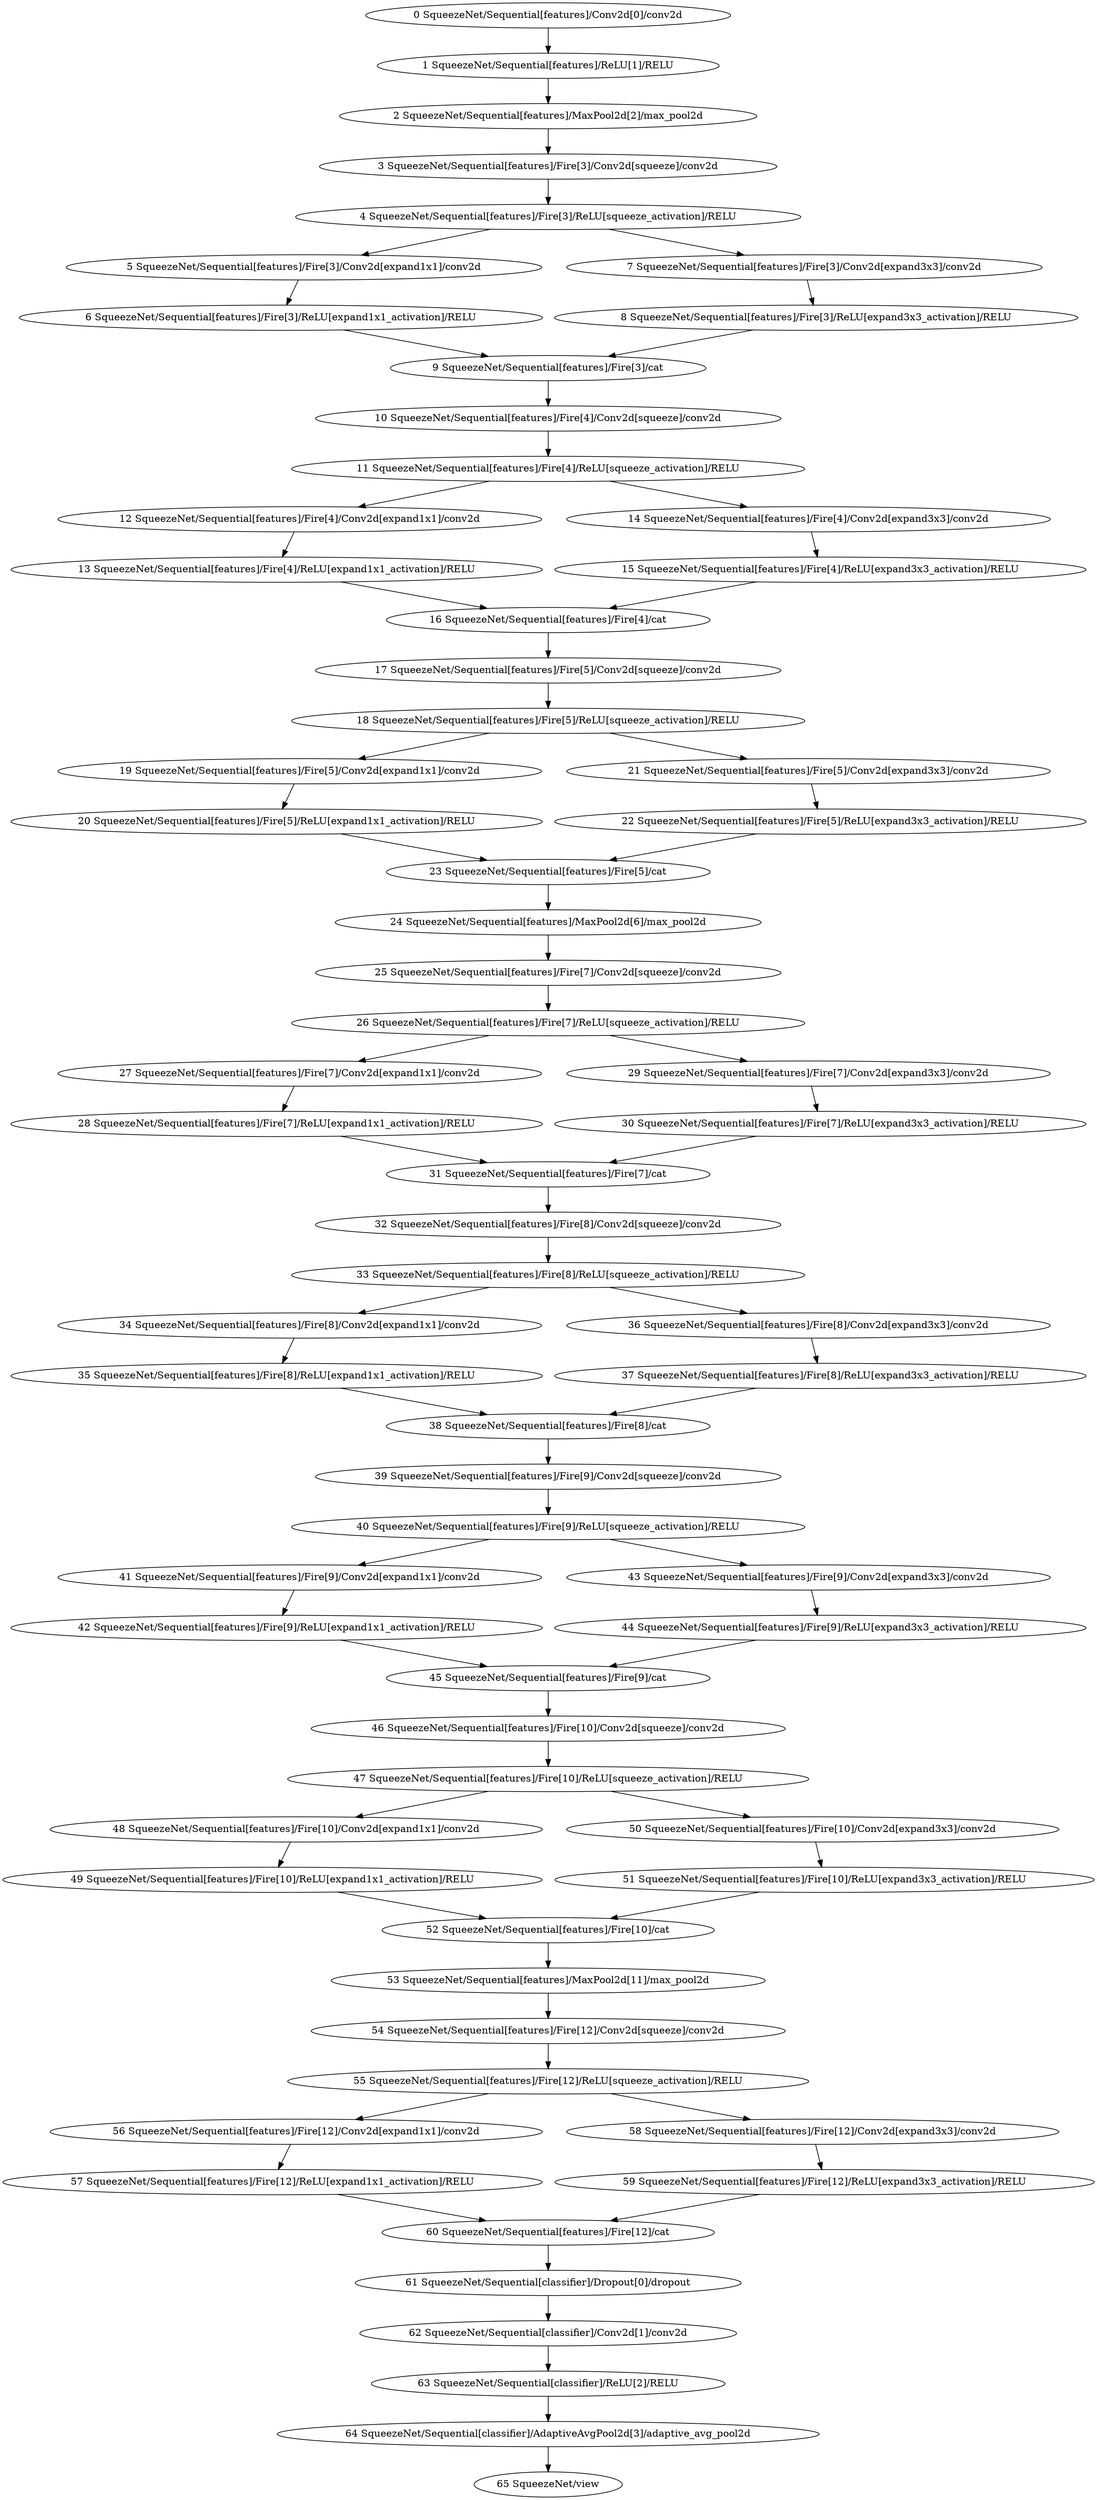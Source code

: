 strict digraph  {
"0 SqueezeNet/Sequential[features]/Conv2d[0]/conv2d" [id=0, scope="SqueezeNet/Sequential[features]/Conv2d[0]", type=conv2d];
"1 SqueezeNet/Sequential[features]/ReLU[1]/RELU" [id=1, scope="SqueezeNet/Sequential[features]/ReLU[1]", type=RELU];
"2 SqueezeNet/Sequential[features]/MaxPool2d[2]/max_pool2d" [id=2, scope="SqueezeNet/Sequential[features]/MaxPool2d[2]", type=max_pool2d];
"3 SqueezeNet/Sequential[features]/Fire[3]/Conv2d[squeeze]/conv2d" [id=3, scope="SqueezeNet/Sequential[features]/Fire[3]/Conv2d[squeeze]", type=conv2d];
"4 SqueezeNet/Sequential[features]/Fire[3]/ReLU[squeeze_activation]/RELU" [id=4, scope="SqueezeNet/Sequential[features]/Fire[3]/ReLU[squeeze_activation]", type=RELU];
"5 SqueezeNet/Sequential[features]/Fire[3]/Conv2d[expand1x1]/conv2d" [id=5, scope="SqueezeNet/Sequential[features]/Fire[3]/Conv2d[expand1x1]", type=conv2d];
"6 SqueezeNet/Sequential[features]/Fire[3]/ReLU[expand1x1_activation]/RELU" [id=6, scope="SqueezeNet/Sequential[features]/Fire[3]/ReLU[expand1x1_activation]", type=RELU];
"7 SqueezeNet/Sequential[features]/Fire[3]/Conv2d[expand3x3]/conv2d" [id=7, scope="SqueezeNet/Sequential[features]/Fire[3]/Conv2d[expand3x3]", type=conv2d];
"8 SqueezeNet/Sequential[features]/Fire[3]/ReLU[expand3x3_activation]/RELU" [id=8, scope="SqueezeNet/Sequential[features]/Fire[3]/ReLU[expand3x3_activation]", type=RELU];
"9 SqueezeNet/Sequential[features]/Fire[3]/cat" [id=9, scope="SqueezeNet/Sequential[features]/Fire[3]", type=cat];
"10 SqueezeNet/Sequential[features]/Fire[4]/Conv2d[squeeze]/conv2d" [id=10, scope="SqueezeNet/Sequential[features]/Fire[4]/Conv2d[squeeze]", type=conv2d];
"11 SqueezeNet/Sequential[features]/Fire[4]/ReLU[squeeze_activation]/RELU" [id=11, scope="SqueezeNet/Sequential[features]/Fire[4]/ReLU[squeeze_activation]", type=RELU];
"12 SqueezeNet/Sequential[features]/Fire[4]/Conv2d[expand1x1]/conv2d" [id=12, scope="SqueezeNet/Sequential[features]/Fire[4]/Conv2d[expand1x1]", type=conv2d];
"13 SqueezeNet/Sequential[features]/Fire[4]/ReLU[expand1x1_activation]/RELU" [id=13, scope="SqueezeNet/Sequential[features]/Fire[4]/ReLU[expand1x1_activation]", type=RELU];
"14 SqueezeNet/Sequential[features]/Fire[4]/Conv2d[expand3x3]/conv2d" [id=14, scope="SqueezeNet/Sequential[features]/Fire[4]/Conv2d[expand3x3]", type=conv2d];
"15 SqueezeNet/Sequential[features]/Fire[4]/ReLU[expand3x3_activation]/RELU" [id=15, scope="SqueezeNet/Sequential[features]/Fire[4]/ReLU[expand3x3_activation]", type=RELU];
"16 SqueezeNet/Sequential[features]/Fire[4]/cat" [id=16, scope="SqueezeNet/Sequential[features]/Fire[4]", type=cat];
"17 SqueezeNet/Sequential[features]/Fire[5]/Conv2d[squeeze]/conv2d" [id=17, scope="SqueezeNet/Sequential[features]/Fire[5]/Conv2d[squeeze]", type=conv2d];
"18 SqueezeNet/Sequential[features]/Fire[5]/ReLU[squeeze_activation]/RELU" [id=18, scope="SqueezeNet/Sequential[features]/Fire[5]/ReLU[squeeze_activation]", type=RELU];
"19 SqueezeNet/Sequential[features]/Fire[5]/Conv2d[expand1x1]/conv2d" [id=19, scope="SqueezeNet/Sequential[features]/Fire[5]/Conv2d[expand1x1]", type=conv2d];
"20 SqueezeNet/Sequential[features]/Fire[5]/ReLU[expand1x1_activation]/RELU" [id=20, scope="SqueezeNet/Sequential[features]/Fire[5]/ReLU[expand1x1_activation]", type=RELU];
"21 SqueezeNet/Sequential[features]/Fire[5]/Conv2d[expand3x3]/conv2d" [id=21, scope="SqueezeNet/Sequential[features]/Fire[5]/Conv2d[expand3x3]", type=conv2d];
"22 SqueezeNet/Sequential[features]/Fire[5]/ReLU[expand3x3_activation]/RELU" [id=22, scope="SqueezeNet/Sequential[features]/Fire[5]/ReLU[expand3x3_activation]", type=RELU];
"23 SqueezeNet/Sequential[features]/Fire[5]/cat" [id=23, scope="SqueezeNet/Sequential[features]/Fire[5]", type=cat];
"24 SqueezeNet/Sequential[features]/MaxPool2d[6]/max_pool2d" [id=24, scope="SqueezeNet/Sequential[features]/MaxPool2d[6]", type=max_pool2d];
"25 SqueezeNet/Sequential[features]/Fire[7]/Conv2d[squeeze]/conv2d" [id=25, scope="SqueezeNet/Sequential[features]/Fire[7]/Conv2d[squeeze]", type=conv2d];
"26 SqueezeNet/Sequential[features]/Fire[7]/ReLU[squeeze_activation]/RELU" [id=26, scope="SqueezeNet/Sequential[features]/Fire[7]/ReLU[squeeze_activation]", type=RELU];
"27 SqueezeNet/Sequential[features]/Fire[7]/Conv2d[expand1x1]/conv2d" [id=27, scope="SqueezeNet/Sequential[features]/Fire[7]/Conv2d[expand1x1]", type=conv2d];
"28 SqueezeNet/Sequential[features]/Fire[7]/ReLU[expand1x1_activation]/RELU" [id=28, scope="SqueezeNet/Sequential[features]/Fire[7]/ReLU[expand1x1_activation]", type=RELU];
"29 SqueezeNet/Sequential[features]/Fire[7]/Conv2d[expand3x3]/conv2d" [id=29, scope="SqueezeNet/Sequential[features]/Fire[7]/Conv2d[expand3x3]", type=conv2d];
"30 SqueezeNet/Sequential[features]/Fire[7]/ReLU[expand3x3_activation]/RELU" [id=30, scope="SqueezeNet/Sequential[features]/Fire[7]/ReLU[expand3x3_activation]", type=RELU];
"31 SqueezeNet/Sequential[features]/Fire[7]/cat" [id=31, scope="SqueezeNet/Sequential[features]/Fire[7]", type=cat];
"32 SqueezeNet/Sequential[features]/Fire[8]/Conv2d[squeeze]/conv2d" [id=32, scope="SqueezeNet/Sequential[features]/Fire[8]/Conv2d[squeeze]", type=conv2d];
"33 SqueezeNet/Sequential[features]/Fire[8]/ReLU[squeeze_activation]/RELU" [id=33, scope="SqueezeNet/Sequential[features]/Fire[8]/ReLU[squeeze_activation]", type=RELU];
"34 SqueezeNet/Sequential[features]/Fire[8]/Conv2d[expand1x1]/conv2d" [id=34, scope="SqueezeNet/Sequential[features]/Fire[8]/Conv2d[expand1x1]", type=conv2d];
"35 SqueezeNet/Sequential[features]/Fire[8]/ReLU[expand1x1_activation]/RELU" [id=35, scope="SqueezeNet/Sequential[features]/Fire[8]/ReLU[expand1x1_activation]", type=RELU];
"36 SqueezeNet/Sequential[features]/Fire[8]/Conv2d[expand3x3]/conv2d" [id=36, scope="SqueezeNet/Sequential[features]/Fire[8]/Conv2d[expand3x3]", type=conv2d];
"37 SqueezeNet/Sequential[features]/Fire[8]/ReLU[expand3x3_activation]/RELU" [id=37, scope="SqueezeNet/Sequential[features]/Fire[8]/ReLU[expand3x3_activation]", type=RELU];
"38 SqueezeNet/Sequential[features]/Fire[8]/cat" [id=38, scope="SqueezeNet/Sequential[features]/Fire[8]", type=cat];
"39 SqueezeNet/Sequential[features]/Fire[9]/Conv2d[squeeze]/conv2d" [id=39, scope="SqueezeNet/Sequential[features]/Fire[9]/Conv2d[squeeze]", type=conv2d];
"40 SqueezeNet/Sequential[features]/Fire[9]/ReLU[squeeze_activation]/RELU" [id=40, scope="SqueezeNet/Sequential[features]/Fire[9]/ReLU[squeeze_activation]", type=RELU];
"41 SqueezeNet/Sequential[features]/Fire[9]/Conv2d[expand1x1]/conv2d" [id=41, scope="SqueezeNet/Sequential[features]/Fire[9]/Conv2d[expand1x1]", type=conv2d];
"42 SqueezeNet/Sequential[features]/Fire[9]/ReLU[expand1x1_activation]/RELU" [id=42, scope="SqueezeNet/Sequential[features]/Fire[9]/ReLU[expand1x1_activation]", type=RELU];
"43 SqueezeNet/Sequential[features]/Fire[9]/Conv2d[expand3x3]/conv2d" [id=43, scope="SqueezeNet/Sequential[features]/Fire[9]/Conv2d[expand3x3]", type=conv2d];
"44 SqueezeNet/Sequential[features]/Fire[9]/ReLU[expand3x3_activation]/RELU" [id=44, scope="SqueezeNet/Sequential[features]/Fire[9]/ReLU[expand3x3_activation]", type=RELU];
"45 SqueezeNet/Sequential[features]/Fire[9]/cat" [id=45, scope="SqueezeNet/Sequential[features]/Fire[9]", type=cat];
"46 SqueezeNet/Sequential[features]/Fire[10]/Conv2d[squeeze]/conv2d" [id=46, scope="SqueezeNet/Sequential[features]/Fire[10]/Conv2d[squeeze]", type=conv2d];
"47 SqueezeNet/Sequential[features]/Fire[10]/ReLU[squeeze_activation]/RELU" [id=47, scope="SqueezeNet/Sequential[features]/Fire[10]/ReLU[squeeze_activation]", type=RELU];
"48 SqueezeNet/Sequential[features]/Fire[10]/Conv2d[expand1x1]/conv2d" [id=48, scope="SqueezeNet/Sequential[features]/Fire[10]/Conv2d[expand1x1]", type=conv2d];
"49 SqueezeNet/Sequential[features]/Fire[10]/ReLU[expand1x1_activation]/RELU" [id=49, scope="SqueezeNet/Sequential[features]/Fire[10]/ReLU[expand1x1_activation]", type=RELU];
"50 SqueezeNet/Sequential[features]/Fire[10]/Conv2d[expand3x3]/conv2d" [id=50, scope="SqueezeNet/Sequential[features]/Fire[10]/Conv2d[expand3x3]", type=conv2d];
"51 SqueezeNet/Sequential[features]/Fire[10]/ReLU[expand3x3_activation]/RELU" [id=51, scope="SqueezeNet/Sequential[features]/Fire[10]/ReLU[expand3x3_activation]", type=RELU];
"52 SqueezeNet/Sequential[features]/Fire[10]/cat" [id=52, scope="SqueezeNet/Sequential[features]/Fire[10]", type=cat];
"53 SqueezeNet/Sequential[features]/MaxPool2d[11]/max_pool2d" [id=53, scope="SqueezeNet/Sequential[features]/MaxPool2d[11]", type=max_pool2d];
"54 SqueezeNet/Sequential[features]/Fire[12]/Conv2d[squeeze]/conv2d" [id=54, scope="SqueezeNet/Sequential[features]/Fire[12]/Conv2d[squeeze]", type=conv2d];
"55 SqueezeNet/Sequential[features]/Fire[12]/ReLU[squeeze_activation]/RELU" [id=55, scope="SqueezeNet/Sequential[features]/Fire[12]/ReLU[squeeze_activation]", type=RELU];
"56 SqueezeNet/Sequential[features]/Fire[12]/Conv2d[expand1x1]/conv2d" [id=56, scope="SqueezeNet/Sequential[features]/Fire[12]/Conv2d[expand1x1]", type=conv2d];
"57 SqueezeNet/Sequential[features]/Fire[12]/ReLU[expand1x1_activation]/RELU" [id=57, scope="SqueezeNet/Sequential[features]/Fire[12]/ReLU[expand1x1_activation]", type=RELU];
"58 SqueezeNet/Sequential[features]/Fire[12]/Conv2d[expand3x3]/conv2d" [id=58, scope="SqueezeNet/Sequential[features]/Fire[12]/Conv2d[expand3x3]", type=conv2d];
"59 SqueezeNet/Sequential[features]/Fire[12]/ReLU[expand3x3_activation]/RELU" [id=59, scope="SqueezeNet/Sequential[features]/Fire[12]/ReLU[expand3x3_activation]", type=RELU];
"60 SqueezeNet/Sequential[features]/Fire[12]/cat" [id=60, scope="SqueezeNet/Sequential[features]/Fire[12]", type=cat];
"61 SqueezeNet/Sequential[classifier]/Dropout[0]/dropout" [id=61, scope="SqueezeNet/Sequential[classifier]/Dropout[0]", type=dropout];
"62 SqueezeNet/Sequential[classifier]/Conv2d[1]/conv2d" [id=62, scope="SqueezeNet/Sequential[classifier]/Conv2d[1]", type=conv2d];
"63 SqueezeNet/Sequential[classifier]/ReLU[2]/RELU" [id=63, scope="SqueezeNet/Sequential[classifier]/ReLU[2]", type=RELU];
"64 SqueezeNet/Sequential[classifier]/AdaptiveAvgPool2d[3]/adaptive_avg_pool2d" [id=64, scope="SqueezeNet/Sequential[classifier]/AdaptiveAvgPool2d[3]", type=adaptive_avg_pool2d];
"65 SqueezeNet/view" [id=65, scope=SqueezeNet, type=view];
"0 SqueezeNet/Sequential[features]/Conv2d[0]/conv2d" -> "1 SqueezeNet/Sequential[features]/ReLU[1]/RELU";
"1 SqueezeNet/Sequential[features]/ReLU[1]/RELU" -> "2 SqueezeNet/Sequential[features]/MaxPool2d[2]/max_pool2d";
"2 SqueezeNet/Sequential[features]/MaxPool2d[2]/max_pool2d" -> "3 SqueezeNet/Sequential[features]/Fire[3]/Conv2d[squeeze]/conv2d";
"3 SqueezeNet/Sequential[features]/Fire[3]/Conv2d[squeeze]/conv2d" -> "4 SqueezeNet/Sequential[features]/Fire[3]/ReLU[squeeze_activation]/RELU";
"4 SqueezeNet/Sequential[features]/Fire[3]/ReLU[squeeze_activation]/RELU" -> "5 SqueezeNet/Sequential[features]/Fire[3]/Conv2d[expand1x1]/conv2d";
"4 SqueezeNet/Sequential[features]/Fire[3]/ReLU[squeeze_activation]/RELU" -> "7 SqueezeNet/Sequential[features]/Fire[3]/Conv2d[expand3x3]/conv2d";
"5 SqueezeNet/Sequential[features]/Fire[3]/Conv2d[expand1x1]/conv2d" -> "6 SqueezeNet/Sequential[features]/Fire[3]/ReLU[expand1x1_activation]/RELU";
"6 SqueezeNet/Sequential[features]/Fire[3]/ReLU[expand1x1_activation]/RELU" -> "9 SqueezeNet/Sequential[features]/Fire[3]/cat";
"7 SqueezeNet/Sequential[features]/Fire[3]/Conv2d[expand3x3]/conv2d" -> "8 SqueezeNet/Sequential[features]/Fire[3]/ReLU[expand3x3_activation]/RELU";
"8 SqueezeNet/Sequential[features]/Fire[3]/ReLU[expand3x3_activation]/RELU" -> "9 SqueezeNet/Sequential[features]/Fire[3]/cat";
"9 SqueezeNet/Sequential[features]/Fire[3]/cat" -> "10 SqueezeNet/Sequential[features]/Fire[4]/Conv2d[squeeze]/conv2d";
"10 SqueezeNet/Sequential[features]/Fire[4]/Conv2d[squeeze]/conv2d" -> "11 SqueezeNet/Sequential[features]/Fire[4]/ReLU[squeeze_activation]/RELU";
"11 SqueezeNet/Sequential[features]/Fire[4]/ReLU[squeeze_activation]/RELU" -> "12 SqueezeNet/Sequential[features]/Fire[4]/Conv2d[expand1x1]/conv2d";
"11 SqueezeNet/Sequential[features]/Fire[4]/ReLU[squeeze_activation]/RELU" -> "14 SqueezeNet/Sequential[features]/Fire[4]/Conv2d[expand3x3]/conv2d";
"12 SqueezeNet/Sequential[features]/Fire[4]/Conv2d[expand1x1]/conv2d" -> "13 SqueezeNet/Sequential[features]/Fire[4]/ReLU[expand1x1_activation]/RELU";
"13 SqueezeNet/Sequential[features]/Fire[4]/ReLU[expand1x1_activation]/RELU" -> "16 SqueezeNet/Sequential[features]/Fire[4]/cat";
"14 SqueezeNet/Sequential[features]/Fire[4]/Conv2d[expand3x3]/conv2d" -> "15 SqueezeNet/Sequential[features]/Fire[4]/ReLU[expand3x3_activation]/RELU";
"15 SqueezeNet/Sequential[features]/Fire[4]/ReLU[expand3x3_activation]/RELU" -> "16 SqueezeNet/Sequential[features]/Fire[4]/cat";
"16 SqueezeNet/Sequential[features]/Fire[4]/cat" -> "17 SqueezeNet/Sequential[features]/Fire[5]/Conv2d[squeeze]/conv2d";
"17 SqueezeNet/Sequential[features]/Fire[5]/Conv2d[squeeze]/conv2d" -> "18 SqueezeNet/Sequential[features]/Fire[5]/ReLU[squeeze_activation]/RELU";
"18 SqueezeNet/Sequential[features]/Fire[5]/ReLU[squeeze_activation]/RELU" -> "19 SqueezeNet/Sequential[features]/Fire[5]/Conv2d[expand1x1]/conv2d";
"18 SqueezeNet/Sequential[features]/Fire[5]/ReLU[squeeze_activation]/RELU" -> "21 SqueezeNet/Sequential[features]/Fire[5]/Conv2d[expand3x3]/conv2d";
"19 SqueezeNet/Sequential[features]/Fire[5]/Conv2d[expand1x1]/conv2d" -> "20 SqueezeNet/Sequential[features]/Fire[5]/ReLU[expand1x1_activation]/RELU";
"20 SqueezeNet/Sequential[features]/Fire[5]/ReLU[expand1x1_activation]/RELU" -> "23 SqueezeNet/Sequential[features]/Fire[5]/cat";
"21 SqueezeNet/Sequential[features]/Fire[5]/Conv2d[expand3x3]/conv2d" -> "22 SqueezeNet/Sequential[features]/Fire[5]/ReLU[expand3x3_activation]/RELU";
"22 SqueezeNet/Sequential[features]/Fire[5]/ReLU[expand3x3_activation]/RELU" -> "23 SqueezeNet/Sequential[features]/Fire[5]/cat";
"23 SqueezeNet/Sequential[features]/Fire[5]/cat" -> "24 SqueezeNet/Sequential[features]/MaxPool2d[6]/max_pool2d";
"24 SqueezeNet/Sequential[features]/MaxPool2d[6]/max_pool2d" -> "25 SqueezeNet/Sequential[features]/Fire[7]/Conv2d[squeeze]/conv2d";
"25 SqueezeNet/Sequential[features]/Fire[7]/Conv2d[squeeze]/conv2d" -> "26 SqueezeNet/Sequential[features]/Fire[7]/ReLU[squeeze_activation]/RELU";
"26 SqueezeNet/Sequential[features]/Fire[7]/ReLU[squeeze_activation]/RELU" -> "27 SqueezeNet/Sequential[features]/Fire[7]/Conv2d[expand1x1]/conv2d";
"26 SqueezeNet/Sequential[features]/Fire[7]/ReLU[squeeze_activation]/RELU" -> "29 SqueezeNet/Sequential[features]/Fire[7]/Conv2d[expand3x3]/conv2d";
"27 SqueezeNet/Sequential[features]/Fire[7]/Conv2d[expand1x1]/conv2d" -> "28 SqueezeNet/Sequential[features]/Fire[7]/ReLU[expand1x1_activation]/RELU";
"28 SqueezeNet/Sequential[features]/Fire[7]/ReLU[expand1x1_activation]/RELU" -> "31 SqueezeNet/Sequential[features]/Fire[7]/cat";
"29 SqueezeNet/Sequential[features]/Fire[7]/Conv2d[expand3x3]/conv2d" -> "30 SqueezeNet/Sequential[features]/Fire[7]/ReLU[expand3x3_activation]/RELU";
"30 SqueezeNet/Sequential[features]/Fire[7]/ReLU[expand3x3_activation]/RELU" -> "31 SqueezeNet/Sequential[features]/Fire[7]/cat";
"31 SqueezeNet/Sequential[features]/Fire[7]/cat" -> "32 SqueezeNet/Sequential[features]/Fire[8]/Conv2d[squeeze]/conv2d";
"32 SqueezeNet/Sequential[features]/Fire[8]/Conv2d[squeeze]/conv2d" -> "33 SqueezeNet/Sequential[features]/Fire[8]/ReLU[squeeze_activation]/RELU";
"33 SqueezeNet/Sequential[features]/Fire[8]/ReLU[squeeze_activation]/RELU" -> "34 SqueezeNet/Sequential[features]/Fire[8]/Conv2d[expand1x1]/conv2d";
"33 SqueezeNet/Sequential[features]/Fire[8]/ReLU[squeeze_activation]/RELU" -> "36 SqueezeNet/Sequential[features]/Fire[8]/Conv2d[expand3x3]/conv2d";
"34 SqueezeNet/Sequential[features]/Fire[8]/Conv2d[expand1x1]/conv2d" -> "35 SqueezeNet/Sequential[features]/Fire[8]/ReLU[expand1x1_activation]/RELU";
"35 SqueezeNet/Sequential[features]/Fire[8]/ReLU[expand1x1_activation]/RELU" -> "38 SqueezeNet/Sequential[features]/Fire[8]/cat";
"36 SqueezeNet/Sequential[features]/Fire[8]/Conv2d[expand3x3]/conv2d" -> "37 SqueezeNet/Sequential[features]/Fire[8]/ReLU[expand3x3_activation]/RELU";
"37 SqueezeNet/Sequential[features]/Fire[8]/ReLU[expand3x3_activation]/RELU" -> "38 SqueezeNet/Sequential[features]/Fire[8]/cat";
"38 SqueezeNet/Sequential[features]/Fire[8]/cat" -> "39 SqueezeNet/Sequential[features]/Fire[9]/Conv2d[squeeze]/conv2d";
"39 SqueezeNet/Sequential[features]/Fire[9]/Conv2d[squeeze]/conv2d" -> "40 SqueezeNet/Sequential[features]/Fire[9]/ReLU[squeeze_activation]/RELU";
"40 SqueezeNet/Sequential[features]/Fire[9]/ReLU[squeeze_activation]/RELU" -> "41 SqueezeNet/Sequential[features]/Fire[9]/Conv2d[expand1x1]/conv2d";
"40 SqueezeNet/Sequential[features]/Fire[9]/ReLU[squeeze_activation]/RELU" -> "43 SqueezeNet/Sequential[features]/Fire[9]/Conv2d[expand3x3]/conv2d";
"41 SqueezeNet/Sequential[features]/Fire[9]/Conv2d[expand1x1]/conv2d" -> "42 SqueezeNet/Sequential[features]/Fire[9]/ReLU[expand1x1_activation]/RELU";
"42 SqueezeNet/Sequential[features]/Fire[9]/ReLU[expand1x1_activation]/RELU" -> "45 SqueezeNet/Sequential[features]/Fire[9]/cat";
"43 SqueezeNet/Sequential[features]/Fire[9]/Conv2d[expand3x3]/conv2d" -> "44 SqueezeNet/Sequential[features]/Fire[9]/ReLU[expand3x3_activation]/RELU";
"44 SqueezeNet/Sequential[features]/Fire[9]/ReLU[expand3x3_activation]/RELU" -> "45 SqueezeNet/Sequential[features]/Fire[9]/cat";
"45 SqueezeNet/Sequential[features]/Fire[9]/cat" -> "46 SqueezeNet/Sequential[features]/Fire[10]/Conv2d[squeeze]/conv2d";
"46 SqueezeNet/Sequential[features]/Fire[10]/Conv2d[squeeze]/conv2d" -> "47 SqueezeNet/Sequential[features]/Fire[10]/ReLU[squeeze_activation]/RELU";
"47 SqueezeNet/Sequential[features]/Fire[10]/ReLU[squeeze_activation]/RELU" -> "48 SqueezeNet/Sequential[features]/Fire[10]/Conv2d[expand1x1]/conv2d";
"47 SqueezeNet/Sequential[features]/Fire[10]/ReLU[squeeze_activation]/RELU" -> "50 SqueezeNet/Sequential[features]/Fire[10]/Conv2d[expand3x3]/conv2d";
"48 SqueezeNet/Sequential[features]/Fire[10]/Conv2d[expand1x1]/conv2d" -> "49 SqueezeNet/Sequential[features]/Fire[10]/ReLU[expand1x1_activation]/RELU";
"49 SqueezeNet/Sequential[features]/Fire[10]/ReLU[expand1x1_activation]/RELU" -> "52 SqueezeNet/Sequential[features]/Fire[10]/cat";
"50 SqueezeNet/Sequential[features]/Fire[10]/Conv2d[expand3x3]/conv2d" -> "51 SqueezeNet/Sequential[features]/Fire[10]/ReLU[expand3x3_activation]/RELU";
"51 SqueezeNet/Sequential[features]/Fire[10]/ReLU[expand3x3_activation]/RELU" -> "52 SqueezeNet/Sequential[features]/Fire[10]/cat";
"52 SqueezeNet/Sequential[features]/Fire[10]/cat" -> "53 SqueezeNet/Sequential[features]/MaxPool2d[11]/max_pool2d";
"53 SqueezeNet/Sequential[features]/MaxPool2d[11]/max_pool2d" -> "54 SqueezeNet/Sequential[features]/Fire[12]/Conv2d[squeeze]/conv2d";
"54 SqueezeNet/Sequential[features]/Fire[12]/Conv2d[squeeze]/conv2d" -> "55 SqueezeNet/Sequential[features]/Fire[12]/ReLU[squeeze_activation]/RELU";
"55 SqueezeNet/Sequential[features]/Fire[12]/ReLU[squeeze_activation]/RELU" -> "56 SqueezeNet/Sequential[features]/Fire[12]/Conv2d[expand1x1]/conv2d";
"55 SqueezeNet/Sequential[features]/Fire[12]/ReLU[squeeze_activation]/RELU" -> "58 SqueezeNet/Sequential[features]/Fire[12]/Conv2d[expand3x3]/conv2d";
"56 SqueezeNet/Sequential[features]/Fire[12]/Conv2d[expand1x1]/conv2d" -> "57 SqueezeNet/Sequential[features]/Fire[12]/ReLU[expand1x1_activation]/RELU";
"57 SqueezeNet/Sequential[features]/Fire[12]/ReLU[expand1x1_activation]/RELU" -> "60 SqueezeNet/Sequential[features]/Fire[12]/cat";
"58 SqueezeNet/Sequential[features]/Fire[12]/Conv2d[expand3x3]/conv2d" -> "59 SqueezeNet/Sequential[features]/Fire[12]/ReLU[expand3x3_activation]/RELU";
"59 SqueezeNet/Sequential[features]/Fire[12]/ReLU[expand3x3_activation]/RELU" -> "60 SqueezeNet/Sequential[features]/Fire[12]/cat";
"60 SqueezeNet/Sequential[features]/Fire[12]/cat" -> "61 SqueezeNet/Sequential[classifier]/Dropout[0]/dropout";
"61 SqueezeNet/Sequential[classifier]/Dropout[0]/dropout" -> "62 SqueezeNet/Sequential[classifier]/Conv2d[1]/conv2d";
"62 SqueezeNet/Sequential[classifier]/Conv2d[1]/conv2d" -> "63 SqueezeNet/Sequential[classifier]/ReLU[2]/RELU";
"63 SqueezeNet/Sequential[classifier]/ReLU[2]/RELU" -> "64 SqueezeNet/Sequential[classifier]/AdaptiveAvgPool2d[3]/adaptive_avg_pool2d";
"64 SqueezeNet/Sequential[classifier]/AdaptiveAvgPool2d[3]/adaptive_avg_pool2d" -> "65 SqueezeNet/view";
}
